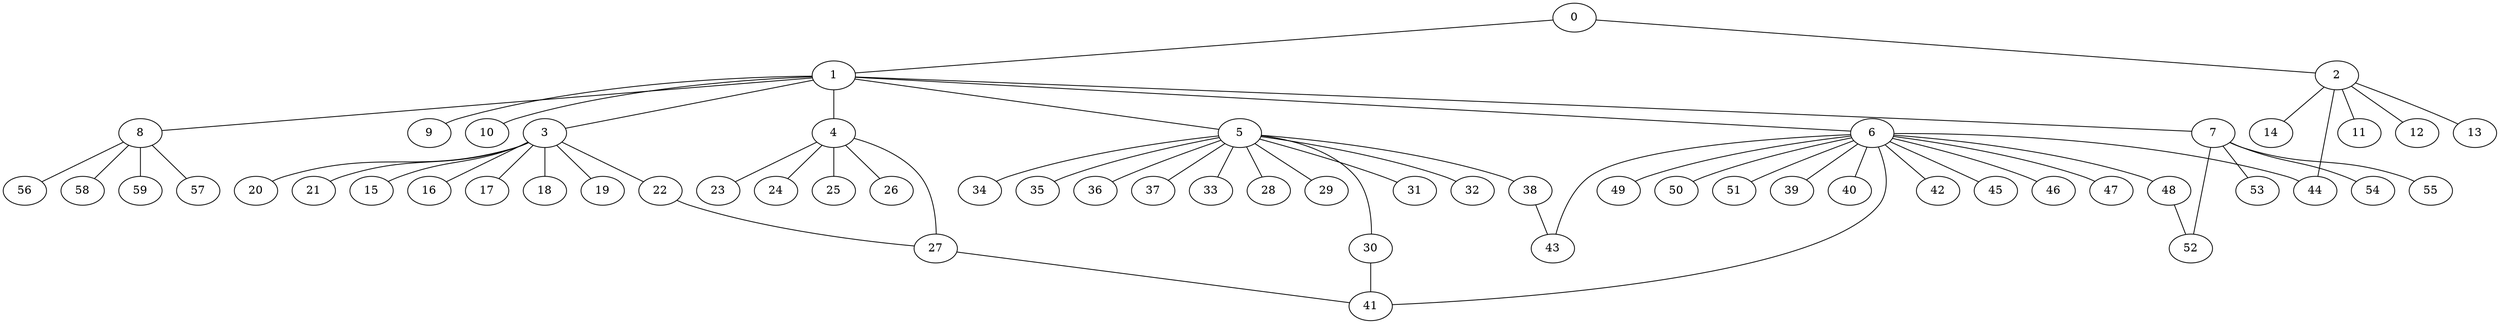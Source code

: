 
graph graphname {
    0 -- 1
0 -- 2
1 -- 3
1 -- 4
1 -- 5
1 -- 6
1 -- 7
1 -- 8
1 -- 9
1 -- 10
2 -- 11
2 -- 12
2 -- 13
2 -- 14
2 -- 44
3 -- 15
3 -- 16
3 -- 17
3 -- 18
3 -- 19
3 -- 20
3 -- 21
3 -- 22
4 -- 23
4 -- 24
4 -- 25
4 -- 26
4 -- 27
5 -- 32
5 -- 34
5 -- 35
5 -- 36
5 -- 37
5 -- 38
5 -- 33
5 -- 28
5 -- 29
5 -- 30
5 -- 31
6 -- 39
6 -- 40
6 -- 41
6 -- 42
6 -- 43
6 -- 44
6 -- 45
6 -- 46
6 -- 47
6 -- 48
6 -- 49
6 -- 50
6 -- 51
7 -- 52
7 -- 53
7 -- 54
7 -- 55
8 -- 56
8 -- 58
8 -- 59
8 -- 57
22 -- 27
27 -- 41
30 -- 41
38 -- 43
48 -- 52

}
